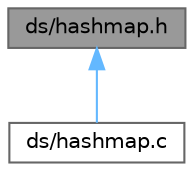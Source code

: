 digraph "ds/hashmap.h"
{
 // INTERACTIVE_SVG=YES
 // LATEX_PDF_SIZE
  bgcolor="transparent";
  edge [fontname=Helvetica,fontsize=10,labelfontname=Helvetica,labelfontsize=10];
  node [fontname=Helvetica,fontsize=10,shape=box,height=0.2,width=0.4];
  Node1 [id="Node000001",label="ds/hashmap.h",height=0.2,width=0.4,color="gray40", fillcolor="grey60", style="filled", fontcolor="black",tooltip="Interface and usage of Hash Tables."];
  Node1 -> Node2 [id="edge1_Node000001_Node000002",dir="back",color="steelblue1",style="solid",tooltip=" "];
  Node2 [id="Node000002",label="ds/hashmap.c",height=0.2,width=0.4,color="grey40", fillcolor="white", style="filled",URL="$hashmap_8c.html",tooltip="Implementation of the Hash Table data structure."];
}

